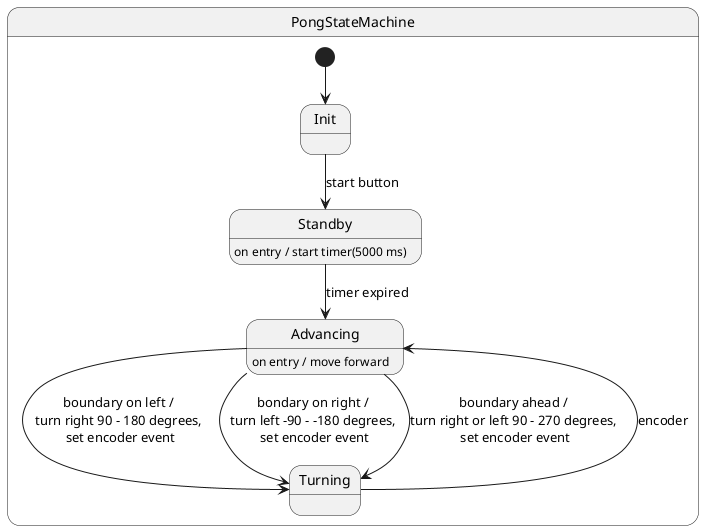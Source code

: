 @startuml
state PongStateMachine {
    [*] --> Init
    Init --> Standby : start button
    Standby : on entry / start timer(5000 ms)
    Standby --> Advancing : timer expired
    Advancing : on entry / move forward
    Advancing --> Turning : boundary on left / \nturn right 90 - 180 degrees, \nset encoder event
    Advancing --> Turning : bondary on right / \nturn left -90 - -180 degrees, \nset encoder event
    Advancing --> Turning : boundary ahead / \nturn right or left 90 - 270 degrees, \nset encoder event
    Turning --> Advancing : encoder
}
@enduml